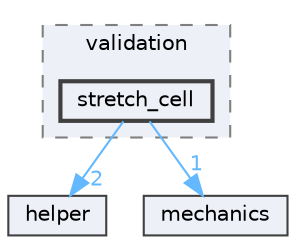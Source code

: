 digraph "tests/validation/stretch_cell"
{
 // LATEX_PDF_SIZE
  bgcolor="transparent";
  edge [fontname=Helvetica,fontsize=10,labelfontname=Helvetica,labelfontsize=10];
  node [fontname=Helvetica,fontsize=10,shape=box,height=0.2,width=0.4];
  compound=true
  subgraph clusterdir_e7c7b16542faa38cb4655ff1750d3604 {
    graph [ bgcolor="#edf0f7", pencolor="grey50", label="validation", fontname=Helvetica,fontsize=10 style="filled,dashed", URL="dir_e7c7b16542faa38cb4655ff1750d3604.html",tooltip=""]
  dir_a7d8814c99f27de85a39a463c43961b3 [label="stretch_cell", fillcolor="#edf0f7", color="grey25", style="filled,bold", URL="dir_a7d8814c99f27de85a39a463c43961b3.html",tooltip=""];
  }
  dir_d634f21e635b1ea642c8b957ecf78b4f [label="helper", fillcolor="#edf0f7", color="grey25", style="filled", URL="dir_d634f21e635b1ea642c8b957ecf78b4f.html",tooltip=""];
  dir_f85e6b512652ee2faa4ff4027d5d7588 [label="mechanics", fillcolor="#edf0f7", color="grey25", style="filled", URL="dir_f85e6b512652ee2faa4ff4027d5d7588.html",tooltip=""];
  dir_a7d8814c99f27de85a39a463c43961b3->dir_d634f21e635b1ea642c8b957ecf78b4f [headlabel="2", labeldistance=1.5 headhref="dir_000024_000010.html" href="dir_000024_000010.html" color="steelblue1" fontcolor="steelblue1"];
  dir_a7d8814c99f27de85a39a463c43961b3->dir_f85e6b512652ee2faa4ff4027d5d7588 [headlabel="1", labeldistance=1.5 headhref="dir_000024_000012.html" href="dir_000024_000012.html" color="steelblue1" fontcolor="steelblue1"];
}
